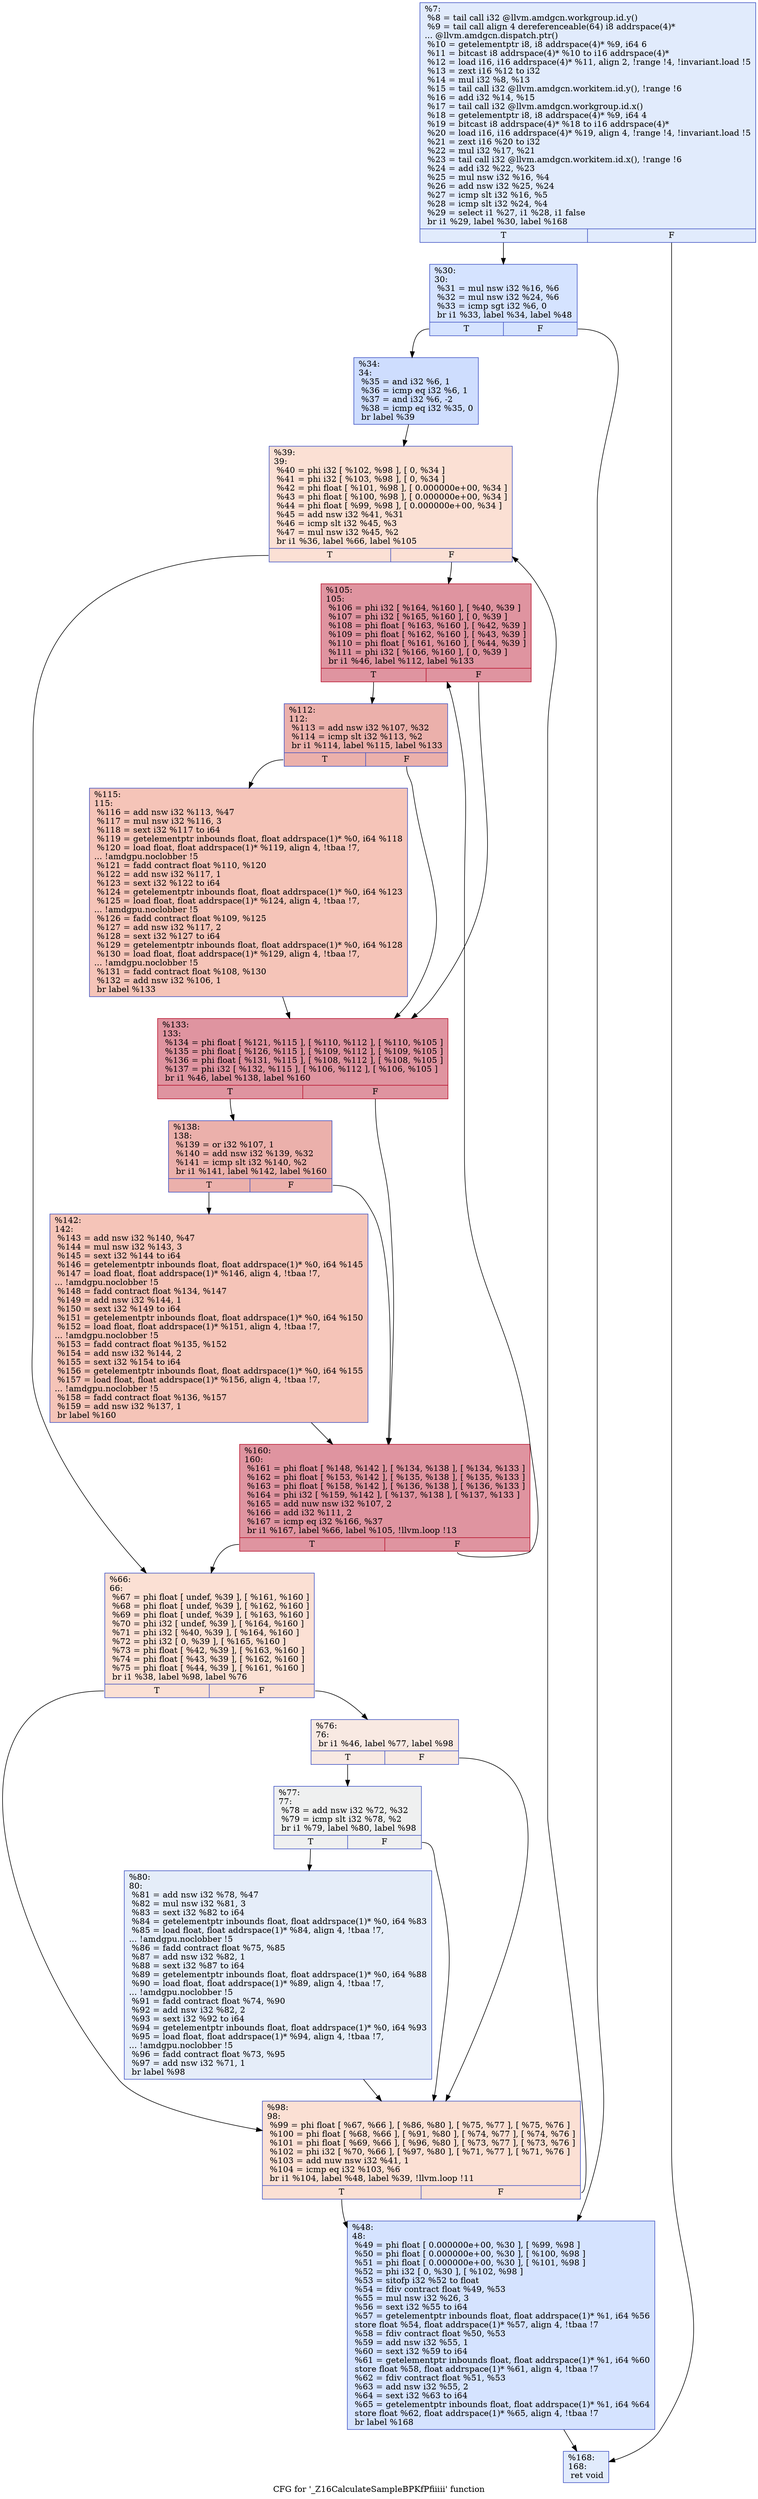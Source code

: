 digraph "CFG for '_Z16CalculateSampleBPKfPfiiiii' function" {
	label="CFG for '_Z16CalculateSampleBPKfPfiiiii' function";

	Node0x4997fb0 [shape=record,color="#3d50c3ff", style=filled, fillcolor="#bbd1f870",label="{%7:\l  %8 = tail call i32 @llvm.amdgcn.workgroup.id.y()\l  %9 = tail call align 4 dereferenceable(64) i8 addrspace(4)*\l... @llvm.amdgcn.dispatch.ptr()\l  %10 = getelementptr i8, i8 addrspace(4)* %9, i64 6\l  %11 = bitcast i8 addrspace(4)* %10 to i16 addrspace(4)*\l  %12 = load i16, i16 addrspace(4)* %11, align 2, !range !4, !invariant.load !5\l  %13 = zext i16 %12 to i32\l  %14 = mul i32 %8, %13\l  %15 = tail call i32 @llvm.amdgcn.workitem.id.y(), !range !6\l  %16 = add i32 %14, %15\l  %17 = tail call i32 @llvm.amdgcn.workgroup.id.x()\l  %18 = getelementptr i8, i8 addrspace(4)* %9, i64 4\l  %19 = bitcast i8 addrspace(4)* %18 to i16 addrspace(4)*\l  %20 = load i16, i16 addrspace(4)* %19, align 4, !range !4, !invariant.load !5\l  %21 = zext i16 %20 to i32\l  %22 = mul i32 %17, %21\l  %23 = tail call i32 @llvm.amdgcn.workitem.id.x(), !range !6\l  %24 = add i32 %22, %23\l  %25 = mul nsw i32 %16, %4\l  %26 = add nsw i32 %25, %24\l  %27 = icmp slt i32 %16, %5\l  %28 = icmp slt i32 %24, %4\l  %29 = select i1 %27, i1 %28, i1 false\l  br i1 %29, label %30, label %168\l|{<s0>T|<s1>F}}"];
	Node0x4997fb0:s0 -> Node0x499bb20;
	Node0x4997fb0:s1 -> Node0x499bbb0;
	Node0x499bb20 [shape=record,color="#3d50c3ff", style=filled, fillcolor="#a1c0ff70",label="{%30:\l30:                                               \l  %31 = mul nsw i32 %16, %6\l  %32 = mul nsw i32 %24, %6\l  %33 = icmp sgt i32 %6, 0\l  br i1 %33, label %34, label %48\l|{<s0>T|<s1>F}}"];
	Node0x499bb20:s0 -> Node0x4999e90;
	Node0x499bb20:s1 -> Node0x499c020;
	Node0x4999e90 [shape=record,color="#3d50c3ff", style=filled, fillcolor="#8fb1fe70",label="{%34:\l34:                                               \l  %35 = and i32 %6, 1\l  %36 = icmp eq i32 %6, 1\l  %37 = and i32 %6, -2\l  %38 = icmp eq i32 %35, 0\l  br label %39\l}"];
	Node0x4999e90 -> Node0x499c400;
	Node0x499c400 [shape=record,color="#3d50c3ff", style=filled, fillcolor="#f7b99e70",label="{%39:\l39:                                               \l  %40 = phi i32 [ %102, %98 ], [ 0, %34 ]\l  %41 = phi i32 [ %103, %98 ], [ 0, %34 ]\l  %42 = phi float [ %101, %98 ], [ 0.000000e+00, %34 ]\l  %43 = phi float [ %100, %98 ], [ 0.000000e+00, %34 ]\l  %44 = phi float [ %99, %98 ], [ 0.000000e+00, %34 ]\l  %45 = add nsw i32 %41, %31\l  %46 = icmp slt i32 %45, %3\l  %47 = mul nsw i32 %45, %2\l  br i1 %36, label %66, label %105\l|{<s0>T|<s1>F}}"];
	Node0x499c400:s0 -> Node0x499d6b0;
	Node0x499c400:s1 -> Node0x499d740;
	Node0x499c020 [shape=record,color="#3d50c3ff", style=filled, fillcolor="#a1c0ff70",label="{%48:\l48:                                               \l  %49 = phi float [ 0.000000e+00, %30 ], [ %99, %98 ]\l  %50 = phi float [ 0.000000e+00, %30 ], [ %100, %98 ]\l  %51 = phi float [ 0.000000e+00, %30 ], [ %101, %98 ]\l  %52 = phi i32 [ 0, %30 ], [ %102, %98 ]\l  %53 = sitofp i32 %52 to float\l  %54 = fdiv contract float %49, %53\l  %55 = mul nsw i32 %26, 3\l  %56 = sext i32 %55 to i64\l  %57 = getelementptr inbounds float, float addrspace(1)* %1, i64 %56\l  store float %54, float addrspace(1)* %57, align 4, !tbaa !7\l  %58 = fdiv contract float %50, %53\l  %59 = add nsw i32 %55, 1\l  %60 = sext i32 %59 to i64\l  %61 = getelementptr inbounds float, float addrspace(1)* %1, i64 %60\l  store float %58, float addrspace(1)* %61, align 4, !tbaa !7\l  %62 = fdiv contract float %51, %53\l  %63 = add nsw i32 %55, 2\l  %64 = sext i32 %63 to i64\l  %65 = getelementptr inbounds float, float addrspace(1)* %1, i64 %64\l  store float %62, float addrspace(1)* %65, align 4, !tbaa !7\l  br label %168\l}"];
	Node0x499c020 -> Node0x499bbb0;
	Node0x499d6b0 [shape=record,color="#3d50c3ff", style=filled, fillcolor="#f7b99e70",label="{%66:\l66:                                               \l  %67 = phi float [ undef, %39 ], [ %161, %160 ]\l  %68 = phi float [ undef, %39 ], [ %162, %160 ]\l  %69 = phi float [ undef, %39 ], [ %163, %160 ]\l  %70 = phi i32 [ undef, %39 ], [ %164, %160 ]\l  %71 = phi i32 [ %40, %39 ], [ %164, %160 ]\l  %72 = phi i32 [ 0, %39 ], [ %165, %160 ]\l  %73 = phi float [ %42, %39 ], [ %163, %160 ]\l  %74 = phi float [ %43, %39 ], [ %162, %160 ]\l  %75 = phi float [ %44, %39 ], [ %161, %160 ]\l  br i1 %38, label %98, label %76\l|{<s0>T|<s1>F}}"];
	Node0x499d6b0:s0 -> Node0x499c4f0;
	Node0x499d6b0:s1 -> Node0x499fa90;
	Node0x499fa90 [shape=record,color="#3d50c3ff", style=filled, fillcolor="#efcebd70",label="{%76:\l76:                                               \l  br i1 %46, label %77, label %98\l|{<s0>T|<s1>F}}"];
	Node0x499fa90:s0 -> Node0x499fbd0;
	Node0x499fa90:s1 -> Node0x499c4f0;
	Node0x499fbd0 [shape=record,color="#3d50c3ff", style=filled, fillcolor="#dbdcde70",label="{%77:\l77:                                               \l  %78 = add nsw i32 %72, %32\l  %79 = icmp slt i32 %78, %2\l  br i1 %79, label %80, label %98\l|{<s0>T|<s1>F}}"];
	Node0x499fbd0:s0 -> Node0x499fdf0;
	Node0x499fbd0:s1 -> Node0x499c4f0;
	Node0x499fdf0 [shape=record,color="#3d50c3ff", style=filled, fillcolor="#c5d6f270",label="{%80:\l80:                                               \l  %81 = add nsw i32 %78, %47\l  %82 = mul nsw i32 %81, 3\l  %83 = sext i32 %82 to i64\l  %84 = getelementptr inbounds float, float addrspace(1)* %0, i64 %83\l  %85 = load float, float addrspace(1)* %84, align 4, !tbaa !7,\l... !amdgpu.noclobber !5\l  %86 = fadd contract float %75, %85\l  %87 = add nsw i32 %82, 1\l  %88 = sext i32 %87 to i64\l  %89 = getelementptr inbounds float, float addrspace(1)* %0, i64 %88\l  %90 = load float, float addrspace(1)* %89, align 4, !tbaa !7,\l... !amdgpu.noclobber !5\l  %91 = fadd contract float %74, %90\l  %92 = add nsw i32 %82, 2\l  %93 = sext i32 %92 to i64\l  %94 = getelementptr inbounds float, float addrspace(1)* %0, i64 %93\l  %95 = load float, float addrspace(1)* %94, align 4, !tbaa !7,\l... !amdgpu.noclobber !5\l  %96 = fadd contract float %73, %95\l  %97 = add nsw i32 %71, 1\l  br label %98\l}"];
	Node0x499fdf0 -> Node0x499c4f0;
	Node0x499c4f0 [shape=record,color="#3d50c3ff", style=filled, fillcolor="#f7b99e70",label="{%98:\l98:                                               \l  %99 = phi float [ %67, %66 ], [ %86, %80 ], [ %75, %77 ], [ %75, %76 ]\l  %100 = phi float [ %68, %66 ], [ %91, %80 ], [ %74, %77 ], [ %74, %76 ]\l  %101 = phi float [ %69, %66 ], [ %96, %80 ], [ %73, %77 ], [ %73, %76 ]\l  %102 = phi i32 [ %70, %66 ], [ %97, %80 ], [ %71, %77 ], [ %71, %76 ]\l  %103 = add nuw nsw i32 %41, 1\l  %104 = icmp eq i32 %103, %6\l  br i1 %104, label %48, label %39, !llvm.loop !11\l|{<s0>T|<s1>F}}"];
	Node0x499c4f0:s0 -> Node0x499c020;
	Node0x499c4f0:s1 -> Node0x499c400;
	Node0x499d740 [shape=record,color="#b70d28ff", style=filled, fillcolor="#b70d2870",label="{%105:\l105:                                              \l  %106 = phi i32 [ %164, %160 ], [ %40, %39 ]\l  %107 = phi i32 [ %165, %160 ], [ 0, %39 ]\l  %108 = phi float [ %163, %160 ], [ %42, %39 ]\l  %109 = phi float [ %162, %160 ], [ %43, %39 ]\l  %110 = phi float [ %161, %160 ], [ %44, %39 ]\l  %111 = phi i32 [ %166, %160 ], [ 0, %39 ]\l  br i1 %46, label %112, label %133\l|{<s0>T|<s1>F}}"];
	Node0x499d740:s0 -> Node0x49a13c0;
	Node0x499d740:s1 -> Node0x49a1410;
	Node0x49a13c0 [shape=record,color="#3d50c3ff", style=filled, fillcolor="#d24b4070",label="{%112:\l112:                                              \l  %113 = add nsw i32 %107, %32\l  %114 = icmp slt i32 %113, %2\l  br i1 %114, label %115, label %133\l|{<s0>T|<s1>F}}"];
	Node0x49a13c0:s0 -> Node0x49a1630;
	Node0x49a13c0:s1 -> Node0x49a1410;
	Node0x49a1630 [shape=record,color="#3d50c3ff", style=filled, fillcolor="#e97a5f70",label="{%115:\l115:                                              \l  %116 = add nsw i32 %113, %47\l  %117 = mul nsw i32 %116, 3\l  %118 = sext i32 %117 to i64\l  %119 = getelementptr inbounds float, float addrspace(1)* %0, i64 %118\l  %120 = load float, float addrspace(1)* %119, align 4, !tbaa !7,\l... !amdgpu.noclobber !5\l  %121 = fadd contract float %110, %120\l  %122 = add nsw i32 %117, 1\l  %123 = sext i32 %122 to i64\l  %124 = getelementptr inbounds float, float addrspace(1)* %0, i64 %123\l  %125 = load float, float addrspace(1)* %124, align 4, !tbaa !7,\l... !amdgpu.noclobber !5\l  %126 = fadd contract float %109, %125\l  %127 = add nsw i32 %117, 2\l  %128 = sext i32 %127 to i64\l  %129 = getelementptr inbounds float, float addrspace(1)* %0, i64 %128\l  %130 = load float, float addrspace(1)* %129, align 4, !tbaa !7,\l... !amdgpu.noclobber !5\l  %131 = fadd contract float %108, %130\l  %132 = add nsw i32 %106, 1\l  br label %133\l}"];
	Node0x49a1630 -> Node0x49a1410;
	Node0x49a1410 [shape=record,color="#b70d28ff", style=filled, fillcolor="#b70d2870",label="{%133:\l133:                                              \l  %134 = phi float [ %121, %115 ], [ %110, %112 ], [ %110, %105 ]\l  %135 = phi float [ %126, %115 ], [ %109, %112 ], [ %109, %105 ]\l  %136 = phi float [ %131, %115 ], [ %108, %112 ], [ %108, %105 ]\l  %137 = phi i32 [ %132, %115 ], [ %106, %112 ], [ %106, %105 ]\l  br i1 %46, label %138, label %160\l|{<s0>T|<s1>F}}"];
	Node0x49a1410:s0 -> Node0x49a2830;
	Node0x49a1410:s1 -> Node0x499f250;
	Node0x49a2830 [shape=record,color="#3d50c3ff", style=filled, fillcolor="#d24b4070",label="{%138:\l138:                                              \l  %139 = or i32 %107, 1\l  %140 = add nsw i32 %139, %32\l  %141 = icmp slt i32 %140, %2\l  br i1 %141, label %142, label %160\l|{<s0>T|<s1>F}}"];
	Node0x49a2830:s0 -> Node0x49a2ae0;
	Node0x49a2830:s1 -> Node0x499f250;
	Node0x49a2ae0 [shape=record,color="#3d50c3ff", style=filled, fillcolor="#e97a5f70",label="{%142:\l142:                                              \l  %143 = add nsw i32 %140, %47\l  %144 = mul nsw i32 %143, 3\l  %145 = sext i32 %144 to i64\l  %146 = getelementptr inbounds float, float addrspace(1)* %0, i64 %145\l  %147 = load float, float addrspace(1)* %146, align 4, !tbaa !7,\l... !amdgpu.noclobber !5\l  %148 = fadd contract float %134, %147\l  %149 = add nsw i32 %144, 1\l  %150 = sext i32 %149 to i64\l  %151 = getelementptr inbounds float, float addrspace(1)* %0, i64 %150\l  %152 = load float, float addrspace(1)* %151, align 4, !tbaa !7,\l... !amdgpu.noclobber !5\l  %153 = fadd contract float %135, %152\l  %154 = add nsw i32 %144, 2\l  %155 = sext i32 %154 to i64\l  %156 = getelementptr inbounds float, float addrspace(1)* %0, i64 %155\l  %157 = load float, float addrspace(1)* %156, align 4, !tbaa !7,\l... !amdgpu.noclobber !5\l  %158 = fadd contract float %136, %157\l  %159 = add nsw i32 %137, 1\l  br label %160\l}"];
	Node0x49a2ae0 -> Node0x499f250;
	Node0x499f250 [shape=record,color="#b70d28ff", style=filled, fillcolor="#b70d2870",label="{%160:\l160:                                              \l  %161 = phi float [ %148, %142 ], [ %134, %138 ], [ %134, %133 ]\l  %162 = phi float [ %153, %142 ], [ %135, %138 ], [ %135, %133 ]\l  %163 = phi float [ %158, %142 ], [ %136, %138 ], [ %136, %133 ]\l  %164 = phi i32 [ %159, %142 ], [ %137, %138 ], [ %137, %133 ]\l  %165 = add nuw nsw i32 %107, 2\l  %166 = add i32 %111, 2\l  %167 = icmp eq i32 %166, %37\l  br i1 %167, label %66, label %105, !llvm.loop !13\l|{<s0>T|<s1>F}}"];
	Node0x499f250:s0 -> Node0x499d6b0;
	Node0x499f250:s1 -> Node0x499d740;
	Node0x499bbb0 [shape=record,color="#3d50c3ff", style=filled, fillcolor="#bbd1f870",label="{%168:\l168:                                              \l  ret void\l}"];
}
